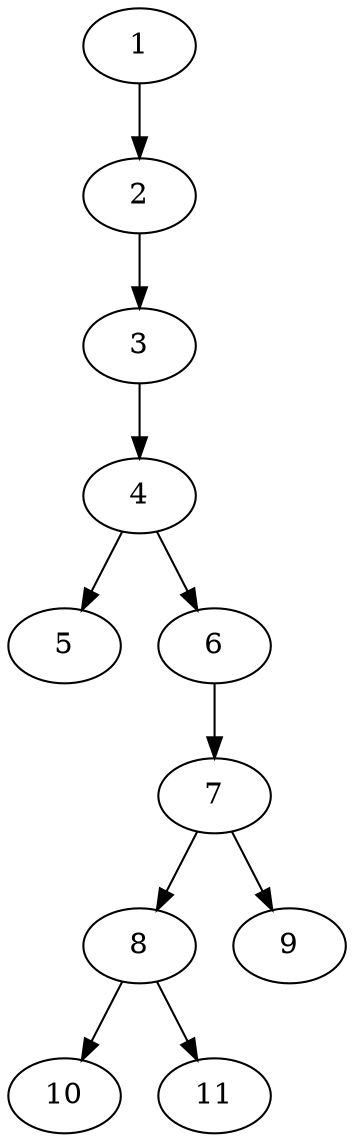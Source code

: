 // DAG (tier=1-easy, mode=data, n=11, ccr=0.316, fat=0.441, density=0.296, regular=0.750, jump=0.058, mindata=1048576, maxdata=8388608)
// DAG automatically generated by daggen at Sun Aug 24 16:33:33 2025
// /home/ermia/Project/Environments/daggen/bin/daggen --dot --ccr 0.316 --fat 0.441 --regular 0.750 --density 0.296 --jump 0.058 --mindata 1048576 --maxdata 8388608 -n 11 
digraph G {
  1 [size="184952937724201926656", alpha="0.03", expect_size="92476468862100963328"]
  1 -> 2 [size ="259695331770368"]
  2 [size="9620759527599112192", alpha="0.05", expect_size="4810379763799556096"]
  2 -> 3 [size ="36187859320832"]
  3 [size="30856087708240969728", alpha="0.07", expect_size="15428043854120484864"]
  3 -> 4 [size ="78701660209152"]
  4 [size="99544940900480672", alpha="0.09", expect_size="49772470450240336"]
  4 -> 5 [size ="49208279171072"]
  4 -> 6 [size ="49208279171072"]
  5 [size="5540271966595842048", alpha="0.01", expect_size="2770135983297921024"]
  6 [size="1228356815805000", alpha="0.05", expect_size="614178407902500"]
  6 -> 7 [size ="36993761280000"]
  7 [size="250981670981730304000", alpha="0.09", expect_size="125490835490865152000"]
  7 -> 8 [size ="318310763724800"]
  7 -> 9 [size ="318310763724800"]
  8 [size="2190988672808962", alpha="0.17", expect_size="1095494336404481"]
  8 -> 10 [size ="57582760755200"]
  8 -> 11 [size ="57582760755200"]
  9 [size="1450766674714850560", alpha="0.02", expect_size="725383337357425280"]
  10 [size="1710914859610144768", alpha="0.06", expect_size="855457429805072384"]
  11 [size="16632728892786244", alpha="0.19", expect_size="8316364446393122"]
}
